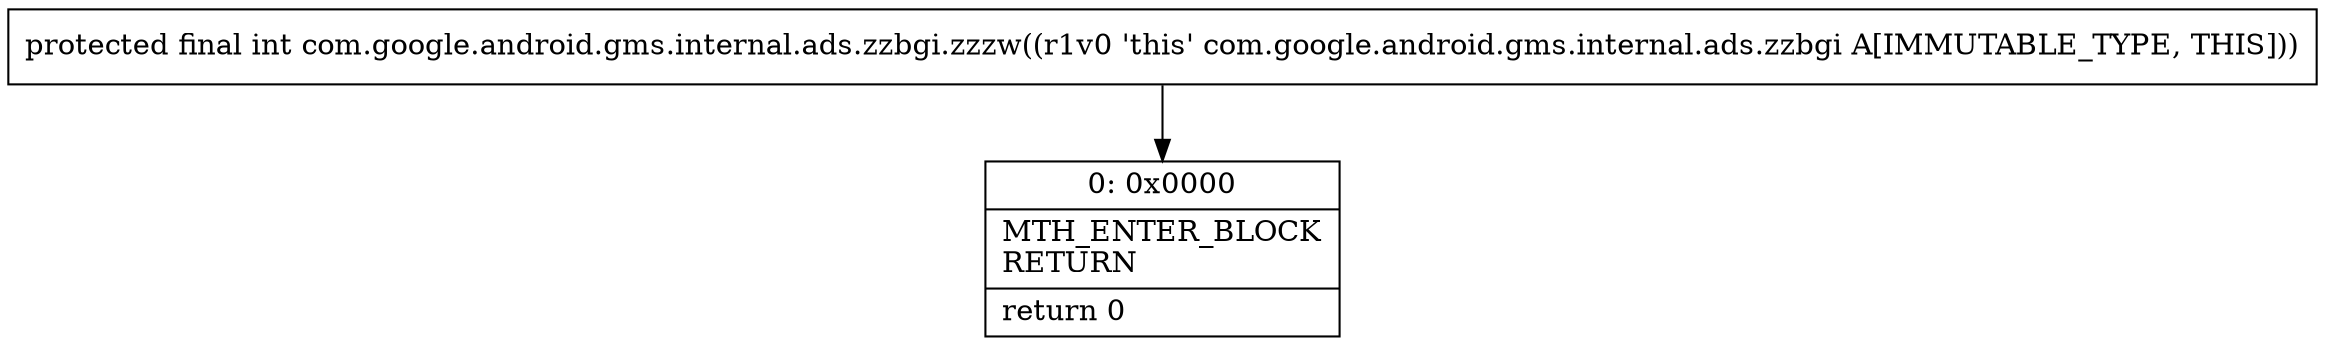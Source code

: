 digraph "CFG forcom.google.android.gms.internal.ads.zzbgi.zzzw()I" {
Node_0 [shape=record,label="{0\:\ 0x0000|MTH_ENTER_BLOCK\lRETURN\l|return 0\l}"];
MethodNode[shape=record,label="{protected final int com.google.android.gms.internal.ads.zzbgi.zzzw((r1v0 'this' com.google.android.gms.internal.ads.zzbgi A[IMMUTABLE_TYPE, THIS])) }"];
MethodNode -> Node_0;
}

